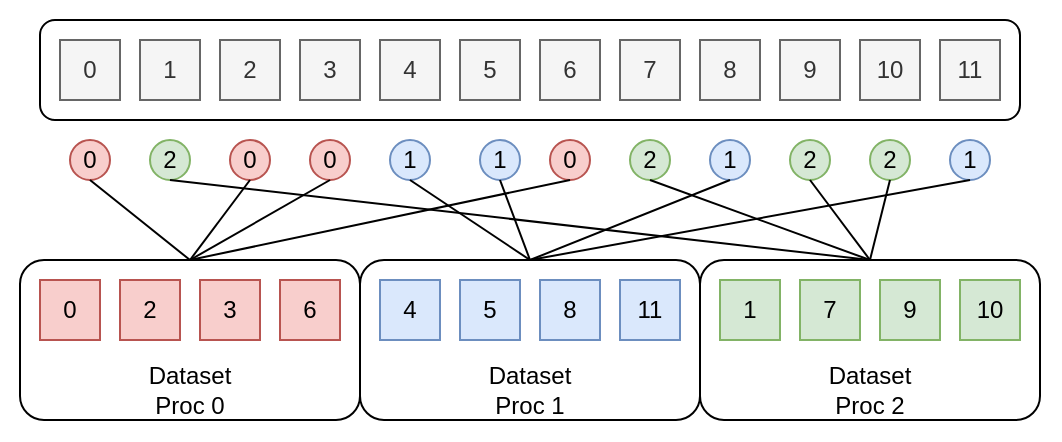<mxfile version="16.1.2" type="device"><diagram id="cwshqc3L47-jhLPsgUsV" name="Page-1"><mxGraphModel dx="782" dy="579" grid="1" gridSize="10" guides="1" tooltips="1" connect="1" arrows="1" fold="1" page="1" pageScale="1" pageWidth="850" pageHeight="1100" math="0" shadow="0"><root><mxCell id="0"/><mxCell id="1" parent="0"/><mxCell id="eFvkjO5Xvp93osmyIbL3-60" value="" style="rounded=1;whiteSpace=wrap;html=1;fillColor=none;strokeColor=none;" parent="1" vertex="1"><mxGeometry x="90" y="60" width="530" height="220" as="geometry"/></mxCell><mxCell id="eFvkjO5Xvp93osmyIbL3-30" value="" style="rounded=1;whiteSpace=wrap;html=1;fillColor=none;" parent="1" vertex="1"><mxGeometry x="100" y="190" width="170" height="80" as="geometry"/></mxCell><mxCell id="eFvkjO5Xvp93osmyIbL3-35" value="" style="rounded=1;whiteSpace=wrap;html=1;fillColor=none;" parent="1" vertex="1"><mxGeometry x="270" y="190" width="170" height="80" as="geometry"/></mxCell><mxCell id="eFvkjO5Xvp93osmyIbL3-16" value="" style="rounded=1;whiteSpace=wrap;html=1;fillColor=none;" parent="1" vertex="1"><mxGeometry x="110" y="70" width="490" height="50" as="geometry"/></mxCell><mxCell id="eFvkjO5Xvp93osmyIbL3-2" value="0" style="rounded=0;whiteSpace=wrap;html=1;fillColor=#f5f5f5;strokeColor=#666666;fontColor=#333333;" parent="1" vertex="1"><mxGeometry x="120" y="80" width="30" height="30" as="geometry"/></mxCell><mxCell id="eFvkjO5Xvp93osmyIbL3-3" value="1" style="rounded=0;whiteSpace=wrap;html=1;fillColor=#f5f5f5;strokeColor=#666666;fontColor=#333333;" parent="1" vertex="1"><mxGeometry x="160" y="80" width="30" height="30" as="geometry"/></mxCell><mxCell id="eFvkjO5Xvp93osmyIbL3-6" value="2" style="rounded=0;whiteSpace=wrap;html=1;fillColor=#f5f5f5;strokeColor=#666666;fontColor=#333333;" parent="1" vertex="1"><mxGeometry x="200" y="80" width="30" height="30" as="geometry"/></mxCell><mxCell id="eFvkjO5Xvp93osmyIbL3-7" value="3" style="rounded=0;whiteSpace=wrap;html=1;fillColor=#f5f5f5;strokeColor=#666666;fontColor=#333333;" parent="1" vertex="1"><mxGeometry x="240" y="80" width="30" height="30" as="geometry"/></mxCell><mxCell id="eFvkjO5Xvp93osmyIbL3-8" value="4" style="rounded=0;whiteSpace=wrap;html=1;fillColor=#f5f5f5;strokeColor=#666666;fontColor=#333333;" parent="1" vertex="1"><mxGeometry x="280" y="80" width="30" height="30" as="geometry"/></mxCell><mxCell id="eFvkjO5Xvp93osmyIbL3-9" value="5" style="rounded=0;whiteSpace=wrap;html=1;fillColor=#f5f5f5;strokeColor=#666666;fontColor=#333333;" parent="1" vertex="1"><mxGeometry x="320" y="80" width="30" height="30" as="geometry"/></mxCell><mxCell id="eFvkjO5Xvp93osmyIbL3-10" value="6" style="rounded=0;whiteSpace=wrap;html=1;fillColor=#f5f5f5;strokeColor=#666666;fontColor=#333333;" parent="1" vertex="1"><mxGeometry x="360" y="80" width="30" height="30" as="geometry"/></mxCell><mxCell id="eFvkjO5Xvp93osmyIbL3-11" value="7" style="rounded=0;whiteSpace=wrap;html=1;fillColor=#f5f5f5;strokeColor=#666666;fontColor=#333333;" parent="1" vertex="1"><mxGeometry x="400" y="80" width="30" height="30" as="geometry"/></mxCell><mxCell id="eFvkjO5Xvp93osmyIbL3-12" value="8" style="rounded=0;whiteSpace=wrap;html=1;fillColor=#f5f5f5;strokeColor=#666666;fontColor=#333333;" parent="1" vertex="1"><mxGeometry x="440" y="80" width="30" height="30" as="geometry"/></mxCell><mxCell id="eFvkjO5Xvp93osmyIbL3-13" value="9" style="rounded=0;whiteSpace=wrap;html=1;fillColor=#f5f5f5;strokeColor=#666666;fontColor=#333333;" parent="1" vertex="1"><mxGeometry x="480" y="80" width="30" height="30" as="geometry"/></mxCell><mxCell id="eFvkjO5Xvp93osmyIbL3-14" value="10" style="rounded=0;whiteSpace=wrap;html=1;fillColor=#f5f5f5;strokeColor=#666666;fontColor=#333333;" parent="1" vertex="1"><mxGeometry x="520" y="80" width="30" height="30" as="geometry"/></mxCell><mxCell id="eFvkjO5Xvp93osmyIbL3-15" value="11" style="rounded=0;whiteSpace=wrap;html=1;fillColor=#f5f5f5;strokeColor=#666666;fontColor=#333333;" parent="1" vertex="1"><mxGeometry x="560" y="80" width="30" height="30" as="geometry"/></mxCell><mxCell id="eFvkjO5Xvp93osmyIbL3-17" value="0" style="ellipse;whiteSpace=wrap;html=1;aspect=fixed;fillColor=#f8cecc;strokeColor=#b85450;" parent="1" vertex="1"><mxGeometry x="125" y="130" width="20" height="20" as="geometry"/></mxCell><mxCell id="eFvkjO5Xvp93osmyIbL3-18" value="1" style="ellipse;whiteSpace=wrap;html=1;aspect=fixed;fillColor=#dae8fc;strokeColor=#6c8ebf;" parent="1" vertex="1"><mxGeometry x="285" y="130" width="20" height="20" as="geometry"/></mxCell><mxCell id="eFvkjO5Xvp93osmyIbL3-19" value="0" style="ellipse;whiteSpace=wrap;html=1;aspect=fixed;fillColor=#f8cecc;strokeColor=#b85450;" parent="1" vertex="1"><mxGeometry x="205" y="130" width="20" height="20" as="geometry"/></mxCell><mxCell id="eFvkjO5Xvp93osmyIbL3-20" value="0" style="ellipse;whiteSpace=wrap;html=1;aspect=fixed;fillColor=#f8cecc;strokeColor=#b85450;" parent="1" vertex="1"><mxGeometry x="245" y="130" width="20" height="20" as="geometry"/></mxCell><mxCell id="eFvkjO5Xvp93osmyIbL3-21" value="0" style="ellipse;whiteSpace=wrap;html=1;aspect=fixed;fillColor=#f8cecc;strokeColor=#b85450;" parent="1" vertex="1"><mxGeometry x="365" y="130" width="20" height="20" as="geometry"/></mxCell><mxCell id="eFvkjO5Xvp93osmyIbL3-22" value="1" style="ellipse;whiteSpace=wrap;html=1;aspect=fixed;fillColor=#dae8fc;strokeColor=#6c8ebf;" parent="1" vertex="1"><mxGeometry x="330" y="130" width="20" height="20" as="geometry"/></mxCell><mxCell id="eFvkjO5Xvp93osmyIbL3-23" value="1" style="ellipse;whiteSpace=wrap;html=1;aspect=fixed;fillColor=#dae8fc;strokeColor=#6c8ebf;" parent="1" vertex="1"><mxGeometry x="445" y="130" width="20" height="20" as="geometry"/></mxCell><mxCell id="eFvkjO5Xvp93osmyIbL3-24" value="1" style="ellipse;whiteSpace=wrap;html=1;aspect=fixed;fillColor=#dae8fc;strokeColor=#6c8ebf;" parent="1" vertex="1"><mxGeometry x="565" y="130" width="20" height="20" as="geometry"/></mxCell><mxCell id="eFvkjO5Xvp93osmyIbL3-25" value="2" style="ellipse;whiteSpace=wrap;html=1;aspect=fixed;fillColor=#d5e8d4;strokeColor=#82b366;" parent="1" vertex="1"><mxGeometry x="525" y="130" width="20" height="20" as="geometry"/></mxCell><mxCell id="eFvkjO5Xvp93osmyIbL3-26" value="2" style="ellipse;whiteSpace=wrap;html=1;aspect=fixed;fillColor=#d5e8d4;strokeColor=#82b366;" parent="1" vertex="1"><mxGeometry x="485" y="130" width="20" height="20" as="geometry"/></mxCell><mxCell id="eFvkjO5Xvp93osmyIbL3-27" value="2" style="ellipse;whiteSpace=wrap;html=1;aspect=fixed;fillColor=#d5e8d4;strokeColor=#82b366;" parent="1" vertex="1"><mxGeometry x="405" y="130" width="20" height="20" as="geometry"/></mxCell><mxCell id="eFvkjO5Xvp93osmyIbL3-28" value="2" style="ellipse;whiteSpace=wrap;html=1;aspect=fixed;fillColor=#d5e8d4;strokeColor=#82b366;" parent="1" vertex="1"><mxGeometry x="165" y="130" width="20" height="20" as="geometry"/></mxCell><mxCell id="eFvkjO5Xvp93osmyIbL3-29" value="0" style="rounded=0;whiteSpace=wrap;html=1;fillColor=#f8cecc;strokeColor=#b85450;" parent="1" vertex="1"><mxGeometry x="110" y="200" width="30" height="30" as="geometry"/></mxCell><mxCell id="eFvkjO5Xvp93osmyIbL3-31" value="2" style="rounded=0;whiteSpace=wrap;html=1;fillColor=#f8cecc;strokeColor=#b85450;" parent="1" vertex="1"><mxGeometry x="150" y="200" width="30" height="30" as="geometry"/></mxCell><mxCell id="eFvkjO5Xvp93osmyIbL3-32" value="3" style="rounded=0;whiteSpace=wrap;html=1;fillColor=#f8cecc;strokeColor=#b85450;" parent="1" vertex="1"><mxGeometry x="190" y="200" width="30" height="30" as="geometry"/></mxCell><mxCell id="eFvkjO5Xvp93osmyIbL3-33" value="6" style="rounded=0;whiteSpace=wrap;html=1;fillColor=#f8cecc;strokeColor=#b85450;" parent="1" vertex="1"><mxGeometry x="230" y="200" width="30" height="30" as="geometry"/></mxCell><mxCell id="eFvkjO5Xvp93osmyIbL3-34" value="4" style="rounded=0;whiteSpace=wrap;html=1;fillColor=#dae8fc;strokeColor=#6c8ebf;" parent="1" vertex="1"><mxGeometry x="280" y="200" width="30" height="30" as="geometry"/></mxCell><mxCell id="eFvkjO5Xvp93osmyIbL3-36" value="5" style="rounded=0;whiteSpace=wrap;html=1;fillColor=#dae8fc;strokeColor=#6c8ebf;" parent="1" vertex="1"><mxGeometry x="320" y="200" width="30" height="30" as="geometry"/></mxCell><mxCell id="eFvkjO5Xvp93osmyIbL3-37" value="8" style="rounded=0;whiteSpace=wrap;html=1;fillColor=#dae8fc;strokeColor=#6c8ebf;" parent="1" vertex="1"><mxGeometry x="360" y="200" width="30" height="30" as="geometry"/></mxCell><mxCell id="eFvkjO5Xvp93osmyIbL3-38" value="11" style="rounded=0;whiteSpace=wrap;html=1;fillColor=#dae8fc;strokeColor=#6c8ebf;" parent="1" vertex="1"><mxGeometry x="400" y="200" width="30" height="30" as="geometry"/></mxCell><mxCell id="eFvkjO5Xvp93osmyIbL3-39" value="" style="rounded=1;whiteSpace=wrap;html=1;fillColor=none;" parent="1" vertex="1"><mxGeometry x="440" y="190" width="170" height="80" as="geometry"/></mxCell><mxCell id="eFvkjO5Xvp93osmyIbL3-40" value="1" style="rounded=0;whiteSpace=wrap;html=1;fillColor=#d5e8d4;strokeColor=#82b366;" parent="1" vertex="1"><mxGeometry x="450" y="200" width="30" height="30" as="geometry"/></mxCell><mxCell id="eFvkjO5Xvp93osmyIbL3-41" value="7" style="rounded=0;whiteSpace=wrap;html=1;fillColor=#d5e8d4;strokeColor=#82b366;" parent="1" vertex="1"><mxGeometry x="490" y="200" width="30" height="30" as="geometry"/></mxCell><mxCell id="eFvkjO5Xvp93osmyIbL3-42" value="9" style="rounded=0;whiteSpace=wrap;html=1;fillColor=#d5e8d4;strokeColor=#82b366;" parent="1" vertex="1"><mxGeometry x="530" y="200" width="30" height="30" as="geometry"/></mxCell><mxCell id="eFvkjO5Xvp93osmyIbL3-43" value="10" style="rounded=0;whiteSpace=wrap;html=1;fillColor=#d5e8d4;strokeColor=#82b366;" parent="1" vertex="1"><mxGeometry x="570" y="200" width="30" height="30" as="geometry"/></mxCell><mxCell id="eFvkjO5Xvp93osmyIbL3-44" value="Dataset Proc 0" style="text;html=1;strokeColor=none;fillColor=none;align=center;verticalAlign=middle;whiteSpace=wrap;rounded=0;" parent="1" vertex="1"><mxGeometry x="155" y="240" width="60" height="30" as="geometry"/></mxCell><mxCell id="eFvkjO5Xvp93osmyIbL3-45" value="Dataset Proc 1" style="text;html=1;strokeColor=none;fillColor=none;align=center;verticalAlign=middle;whiteSpace=wrap;rounded=0;" parent="1" vertex="1"><mxGeometry x="325" y="240" width="60" height="30" as="geometry"/></mxCell><mxCell id="eFvkjO5Xvp93osmyIbL3-46" value="Dataset Proc 2" style="text;html=1;strokeColor=none;fillColor=none;align=center;verticalAlign=middle;whiteSpace=wrap;rounded=0;" parent="1" vertex="1"><mxGeometry x="495" y="240" width="60" height="30" as="geometry"/></mxCell><mxCell id="eFvkjO5Xvp93osmyIbL3-47" value="" style="endArrow=none;html=1;rounded=0;exitX=0.5;exitY=1;exitDx=0;exitDy=0;entryX=0.5;entryY=0;entryDx=0;entryDy=0;startArrow=none;startFill=0;endFill=0;" parent="1" source="eFvkjO5Xvp93osmyIbL3-17" target="eFvkjO5Xvp93osmyIbL3-30" edge="1"><mxGeometry width="50" height="50" relative="1" as="geometry"><mxPoint x="220" y="380" as="sourcePoint"/><mxPoint x="270" y="330" as="targetPoint"/></mxGeometry></mxCell><mxCell id="eFvkjO5Xvp93osmyIbL3-49" value="" style="endArrow=none;html=1;rounded=0;exitX=0.5;exitY=1;exitDx=0;exitDy=0;entryX=0.5;entryY=0;entryDx=0;entryDy=0;startArrow=none;startFill=0;endFill=0;" parent="1" source="eFvkjO5Xvp93osmyIbL3-19" target="eFvkjO5Xvp93osmyIbL3-30" edge="1"><mxGeometry width="50" height="50" relative="1" as="geometry"><mxPoint x="145" y="160" as="sourcePoint"/><mxPoint x="205" y="200" as="targetPoint"/></mxGeometry></mxCell><mxCell id="eFvkjO5Xvp93osmyIbL3-50" value="" style="endArrow=none;html=1;rounded=0;exitX=0.5;exitY=1;exitDx=0;exitDy=0;entryX=0.5;entryY=0;entryDx=0;entryDy=0;startArrow=none;startFill=0;endFill=0;" parent="1" source="eFvkjO5Xvp93osmyIbL3-20" target="eFvkjO5Xvp93osmyIbL3-30" edge="1"><mxGeometry width="50" height="50" relative="1" as="geometry"><mxPoint x="225.0" y="160" as="sourcePoint"/><mxPoint x="205" y="200" as="targetPoint"/></mxGeometry></mxCell><mxCell id="eFvkjO5Xvp93osmyIbL3-51" value="" style="endArrow=none;html=1;rounded=0;exitX=0.5;exitY=1;exitDx=0;exitDy=0;entryX=0.5;entryY=0;entryDx=0;entryDy=0;startArrow=none;startFill=0;endFill=0;" parent="1" source="eFvkjO5Xvp93osmyIbL3-21" target="eFvkjO5Xvp93osmyIbL3-30" edge="1"><mxGeometry width="50" height="50" relative="1" as="geometry"><mxPoint x="265.0" y="160" as="sourcePoint"/><mxPoint x="205" y="200" as="targetPoint"/></mxGeometry></mxCell><mxCell id="eFvkjO5Xvp93osmyIbL3-52" value="" style="endArrow=none;html=1;rounded=0;exitX=0.5;exitY=1;exitDx=0;exitDy=0;entryX=0.5;entryY=0;entryDx=0;entryDy=0;startArrow=none;startFill=0;endFill=0;" parent="1" source="eFvkjO5Xvp93osmyIbL3-23" target="eFvkjO5Xvp93osmyIbL3-35" edge="1"><mxGeometry width="50" height="50" relative="1" as="geometry"><mxPoint x="385" y="160" as="sourcePoint"/><mxPoint x="205" y="200" as="targetPoint"/></mxGeometry></mxCell><mxCell id="eFvkjO5Xvp93osmyIbL3-53" value="" style="endArrow=none;html=1;rounded=0;exitX=0.5;exitY=1;exitDx=0;exitDy=0;entryX=0.5;entryY=0;entryDx=0;entryDy=0;startArrow=none;startFill=0;endFill=0;" parent="1" source="eFvkjO5Xvp93osmyIbL3-22" target="eFvkjO5Xvp93osmyIbL3-35" edge="1"><mxGeometry width="50" height="50" relative="1" as="geometry"><mxPoint x="465" y="160" as="sourcePoint"/><mxPoint x="375.0" y="200" as="targetPoint"/></mxGeometry></mxCell><mxCell id="eFvkjO5Xvp93osmyIbL3-54" value="" style="endArrow=none;html=1;rounded=0;exitX=0.5;exitY=1;exitDx=0;exitDy=0;entryX=0.5;entryY=0;entryDx=0;entryDy=0;startArrow=none;startFill=0;endFill=0;" parent="1" source="eFvkjO5Xvp93osmyIbL3-18" target="eFvkjO5Xvp93osmyIbL3-35" edge="1"><mxGeometry width="50" height="50" relative="1" as="geometry"><mxPoint x="350.0" y="160" as="sourcePoint"/><mxPoint x="375.0" y="200" as="targetPoint"/></mxGeometry></mxCell><mxCell id="eFvkjO5Xvp93osmyIbL3-55" value="" style="endArrow=none;html=1;rounded=0;exitX=0.5;exitY=1;exitDx=0;exitDy=0;entryX=0.5;entryY=0;entryDx=0;entryDy=0;startArrow=none;startFill=0;endFill=0;" parent="1" source="eFvkjO5Xvp93osmyIbL3-24" target="eFvkjO5Xvp93osmyIbL3-35" edge="1"><mxGeometry width="50" height="50" relative="1" as="geometry"><mxPoint x="305.0" y="160" as="sourcePoint"/><mxPoint x="375.0" y="200" as="targetPoint"/></mxGeometry></mxCell><mxCell id="eFvkjO5Xvp93osmyIbL3-56" value="" style="endArrow=none;html=1;rounded=0;exitX=0.5;exitY=1;exitDx=0;exitDy=0;entryX=0.5;entryY=0;entryDx=0;entryDy=0;endFill=0;startArrow=none;startFill=0;" parent="1" source="eFvkjO5Xvp93osmyIbL3-28" target="eFvkjO5Xvp93osmyIbL3-39" edge="1"><mxGeometry width="50" height="50" relative="1" as="geometry"><mxPoint x="305.0" y="160" as="sourcePoint"/><mxPoint x="375.0" y="200" as="targetPoint"/></mxGeometry></mxCell><mxCell id="eFvkjO5Xvp93osmyIbL3-57" value="" style="endArrow=none;html=1;rounded=0;exitX=0.5;exitY=1;exitDx=0;exitDy=0;entryX=0.5;entryY=0;entryDx=0;entryDy=0;endFill=0;startArrow=none;startFill=0;" parent="1" source="eFvkjO5Xvp93osmyIbL3-27" target="eFvkjO5Xvp93osmyIbL3-39" edge="1"><mxGeometry width="50" height="50" relative="1" as="geometry"><mxPoint x="185" y="160" as="sourcePoint"/><mxPoint x="545" y="200" as="targetPoint"/></mxGeometry></mxCell><mxCell id="eFvkjO5Xvp93osmyIbL3-58" value="" style="endArrow=none;html=1;rounded=0;exitX=0.5;exitY=1;exitDx=0;exitDy=0;entryX=0.5;entryY=0;entryDx=0;entryDy=0;endFill=0;startArrow=none;startFill=0;" parent="1" source="eFvkjO5Xvp93osmyIbL3-26" target="eFvkjO5Xvp93osmyIbL3-39" edge="1"><mxGeometry width="50" height="50" relative="1" as="geometry"><mxPoint x="425" y="160" as="sourcePoint"/><mxPoint x="545" y="200" as="targetPoint"/></mxGeometry></mxCell><mxCell id="eFvkjO5Xvp93osmyIbL3-59" value="" style="endArrow=none;html=1;rounded=0;exitX=0.5;exitY=1;exitDx=0;exitDy=0;entryX=0.5;entryY=0;entryDx=0;entryDy=0;endFill=0;startArrow=none;startFill=0;" parent="1" source="eFvkjO5Xvp93osmyIbL3-25" target="eFvkjO5Xvp93osmyIbL3-39" edge="1"><mxGeometry width="50" height="50" relative="1" as="geometry"><mxPoint x="505" y="160" as="sourcePoint"/><mxPoint x="545" y="200" as="targetPoint"/></mxGeometry></mxCell></root></mxGraphModel></diagram></mxfile>